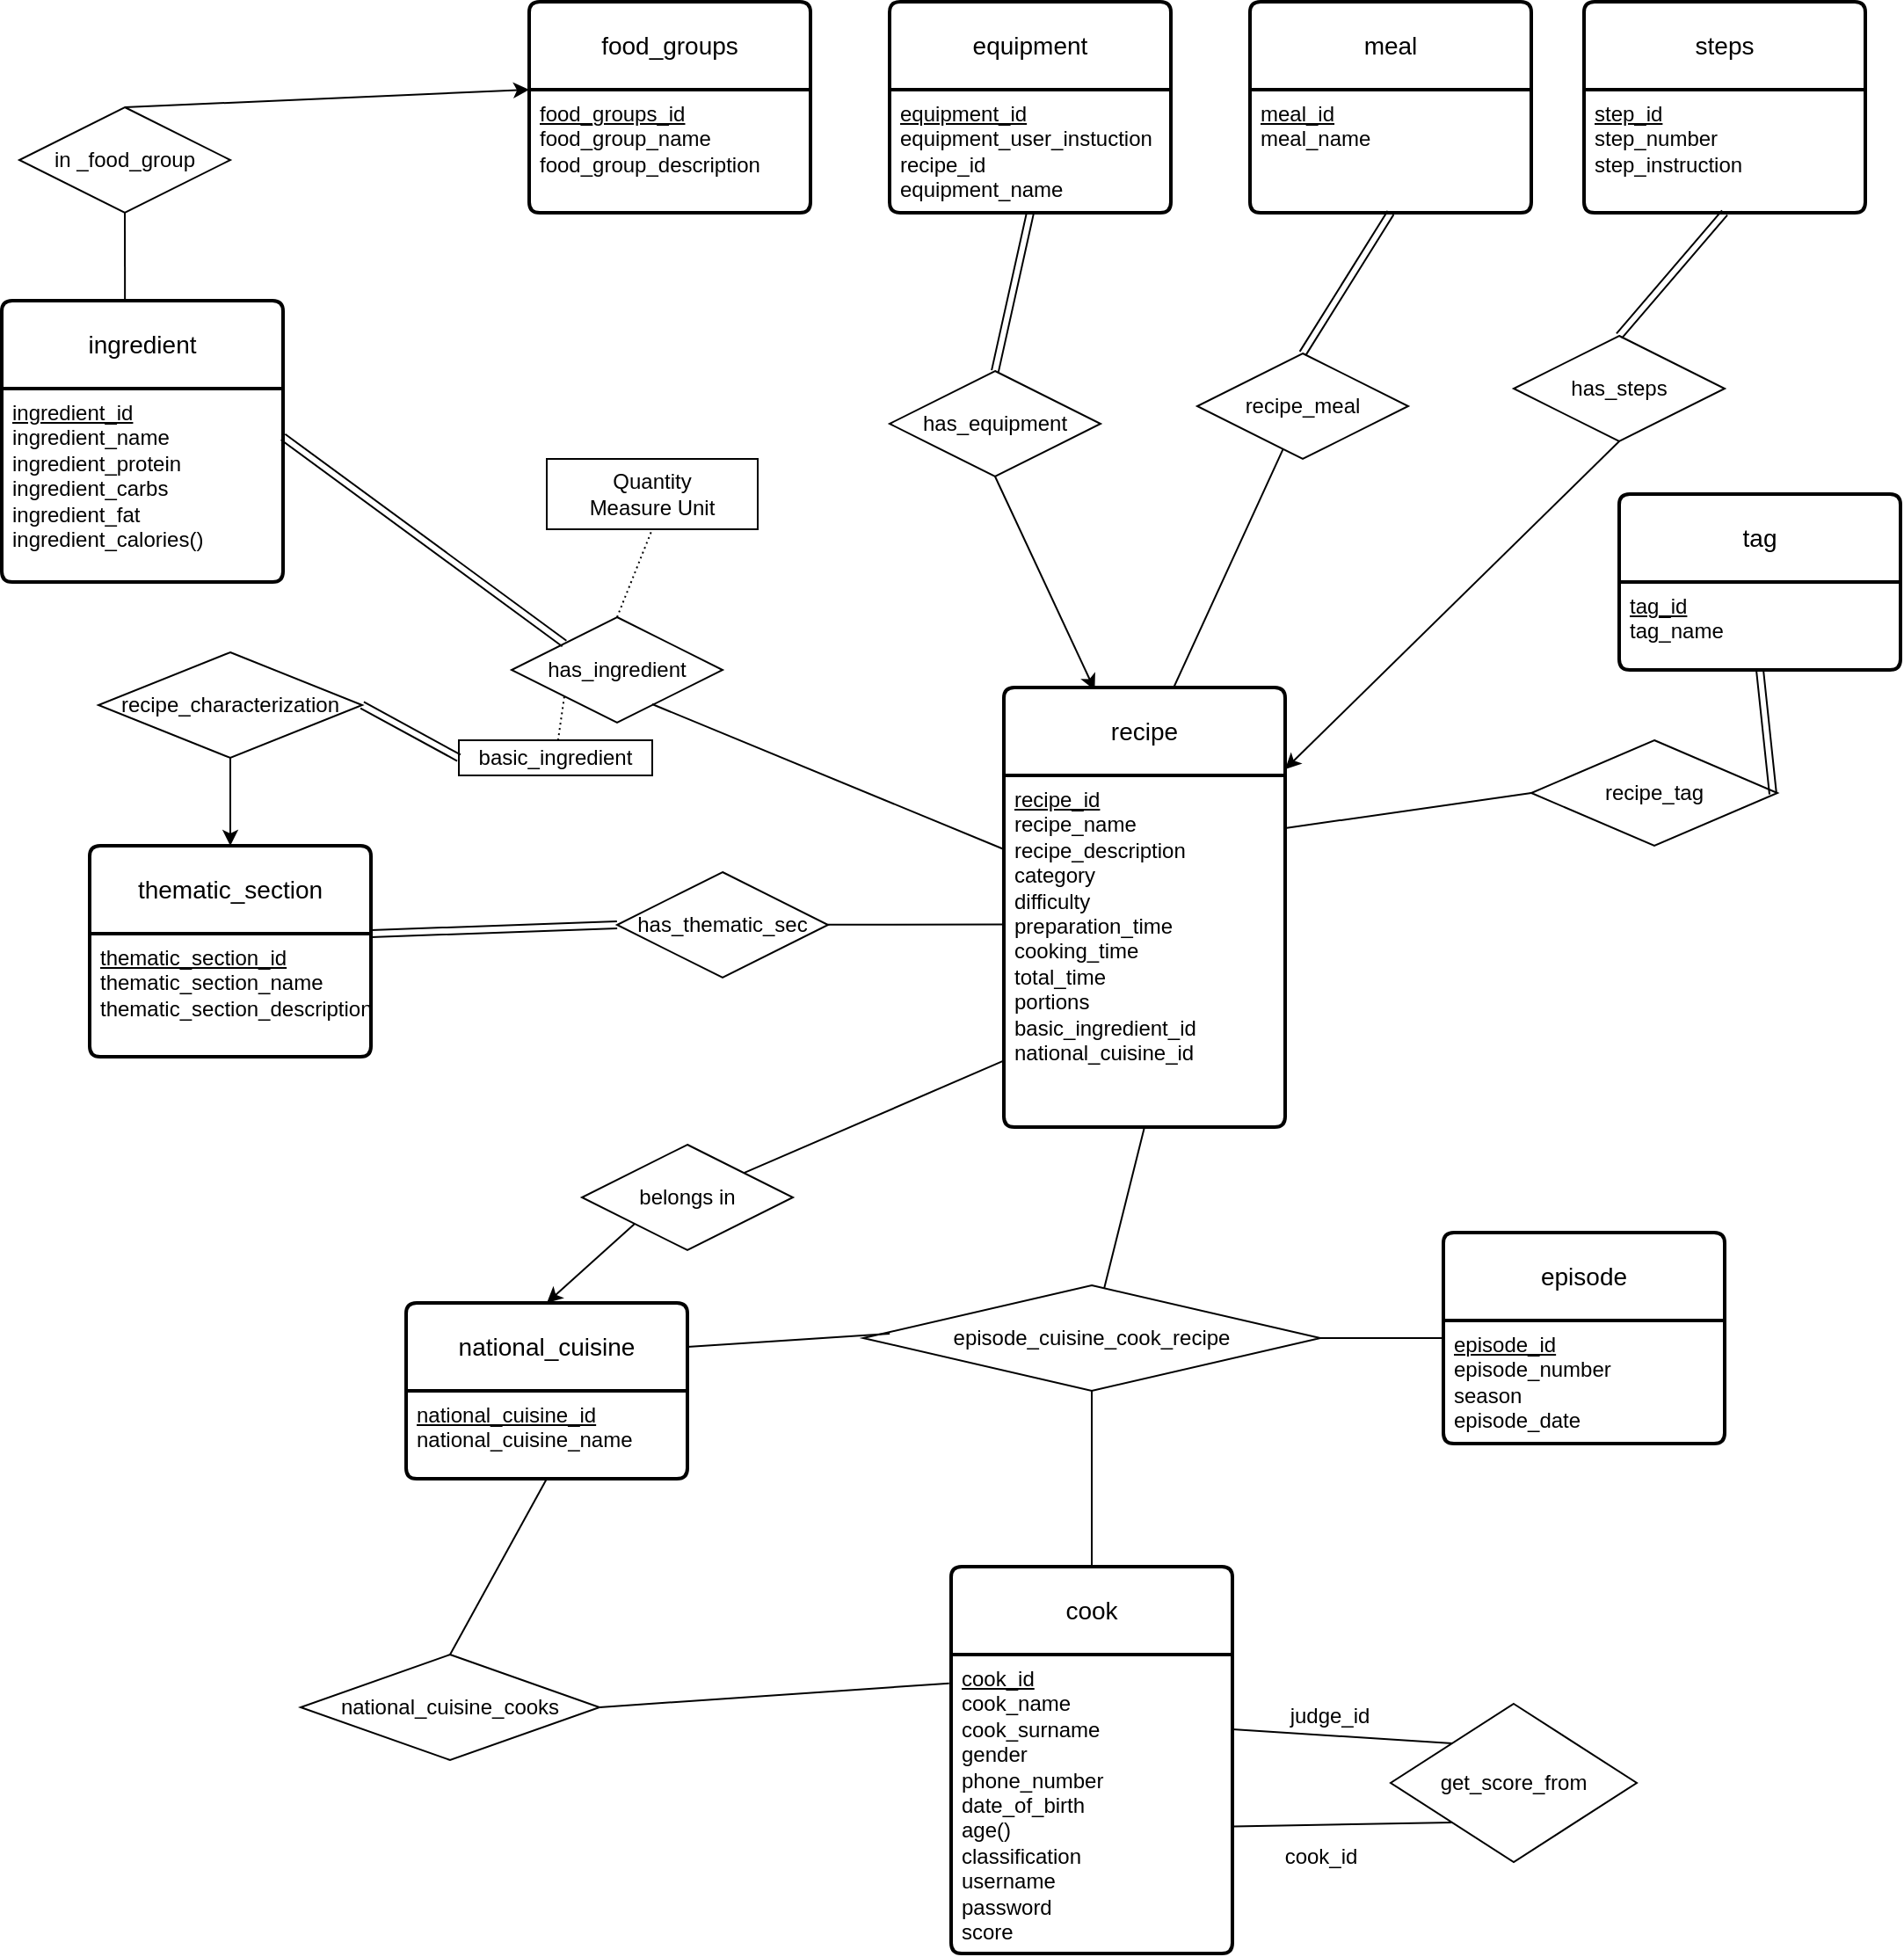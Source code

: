 <mxfile version="24.4.8" type="device">
  <diagram id="R2lEEEUBdFMjLlhIrx00" name="Page-1">
    <mxGraphModel dx="1379" dy="2249" grid="1" gridSize="10" guides="1" tooltips="1" connect="1" arrows="1" fold="1" page="1" pageScale="1" pageWidth="1100" pageHeight="1700" math="0" shadow="0" extFonts="Permanent Marker^https://fonts.googleapis.com/css?family=Permanent+Marker">
      <root>
        <mxCell id="0" />
        <mxCell id="1" parent="0" />
        <mxCell id="Jb-vvu64UjQHD91auUWt-2" value="" style="whiteSpace=wrap;html=1;" parent="1" vertex="1">
          <mxGeometry x="585" y="-1080" width="120" as="geometry" />
        </mxCell>
        <mxCell id="Jb-vvu64UjQHD91auUWt-159" value="has_ingredient" style="shape=rhombus;perimeter=rhombusPerimeter;whiteSpace=wrap;html=1;align=center;" parent="1" vertex="1">
          <mxGeometry x="300" y="-1320" width="120" height="60" as="geometry" />
        </mxCell>
        <mxCell id="Jb-vvu64UjQHD91auUWt-161" value="has_equipment" style="shape=rhombus;perimeter=rhombusPerimeter;whiteSpace=wrap;html=1;align=center;" parent="1" vertex="1">
          <mxGeometry x="515" y="-1460" width="120" height="60" as="geometry" />
        </mxCell>
        <mxCell id="Jb-vvu64UjQHD91auUWt-162" value="recipe_meal" style="shape=rhombus;perimeter=rhombusPerimeter;whiteSpace=wrap;html=1;align=center;" parent="1" vertex="1">
          <mxGeometry x="690" y="-1470" width="120" height="60" as="geometry" />
        </mxCell>
        <mxCell id="Jb-vvu64UjQHD91auUWt-163" value="has_steps" style="shape=rhombus;perimeter=rhombusPerimeter;whiteSpace=wrap;html=1;align=center;" parent="1" vertex="1">
          <mxGeometry x="870" y="-1480" width="120" height="60" as="geometry" />
        </mxCell>
        <mxCell id="Jb-vvu64UjQHD91auUWt-165" value="has_thematic_sec" style="shape=rhombus;perimeter=rhombusPerimeter;whiteSpace=wrap;html=1;align=center;" parent="1" vertex="1">
          <mxGeometry x="360" y="-1175" width="120" height="60" as="geometry" />
        </mxCell>
        <mxCell id="Jb-vvu64UjQHD91auUWt-166" value="in _food_group" style="shape=rhombus;perimeter=rhombusPerimeter;whiteSpace=wrap;html=1;align=center;" parent="1" vertex="1">
          <mxGeometry x="20" y="-1610" width="120" height="60" as="geometry" />
        </mxCell>
        <mxCell id="Jb-vvu64UjQHD91auUWt-167" value="recipe_tag" style="shape=rhombus;perimeter=rhombusPerimeter;whiteSpace=wrap;html=1;align=center;" parent="1" vertex="1">
          <mxGeometry x="880" y="-1250" width="140" height="60" as="geometry" />
        </mxCell>
        <mxCell id="Jb-vvu64UjQHD91auUWt-169" value="episode_cuisine_cook_recipe" style="shape=rhombus;perimeter=rhombusPerimeter;whiteSpace=wrap;html=1;align=center;" parent="1" vertex="1">
          <mxGeometry x="500" y="-940" width="260" height="60" as="geometry" />
        </mxCell>
        <mxCell id="Jb-vvu64UjQHD91auUWt-170" value="belongs in" style="shape=rhombus;perimeter=rhombusPerimeter;whiteSpace=wrap;html=1;align=center;" parent="1" vertex="1">
          <mxGeometry x="340" y="-1020" width="120" height="60" as="geometry" />
        </mxCell>
        <mxCell id="Jb-vvu64UjQHD91auUWt-171" value="national_cuisine_cooks" style="shape=rhombus;perimeter=rhombusPerimeter;whiteSpace=wrap;html=1;align=center;" parent="1" vertex="1">
          <mxGeometry x="180" y="-730" width="170" height="60" as="geometry" />
        </mxCell>
        <mxCell id="Jb-vvu64UjQHD91auUWt-226" value="" style="endArrow=classic;html=1;rounded=0;entryX=0;entryY=0;entryDx=0;entryDy=0;exitX=0.5;exitY=0;exitDx=0;exitDy=0;" parent="1" source="Jb-vvu64UjQHD91auUWt-166" target="Jb-vvu64UjQHD91auUWt-279" edge="1">
          <mxGeometry width="50" height="50" relative="1" as="geometry">
            <mxPoint x="150" y="-1650" as="sourcePoint" />
            <mxPoint x="210" y="-1650" as="targetPoint" />
          </mxGeometry>
        </mxCell>
        <mxCell id="Jb-vvu64UjQHD91auUWt-229" value="" style="endArrow=classic;html=1;rounded=0;entryX=0.323;entryY=0.006;entryDx=0;entryDy=0;entryPerimeter=0;exitX=0.5;exitY=1;exitDx=0;exitDy=0;" parent="1" source="Jb-vvu64UjQHD91auUWt-161" target="Jb-vvu64UjQHD91auUWt-262" edge="1">
          <mxGeometry width="50" height="50" relative="1" as="geometry">
            <mxPoint x="607.5" y="-1350" as="sourcePoint" />
            <mxPoint x="619" y="-1280.72" as="targetPoint" />
            <Array as="points" />
          </mxGeometry>
        </mxCell>
        <mxCell id="Jb-vvu64UjQHD91auUWt-230" value="" style="endArrow=none;html=1;rounded=0;entryX=0.438;entryY=0;entryDx=0;entryDy=0;entryPerimeter=0;exitX=0.5;exitY=1;exitDx=0;exitDy=0;" parent="1" source="Jb-vvu64UjQHD91auUWt-166" target="Jb-vvu64UjQHD91auUWt-270" edge="1">
          <mxGeometry relative="1" as="geometry">
            <mxPoint y="-1570" as="sourcePoint" />
            <mxPoint x="160" y="-1570" as="targetPoint" />
          </mxGeometry>
        </mxCell>
        <mxCell id="Jb-vvu64UjQHD91auUWt-232" value="" style="endArrow=none;html=1;rounded=0;" parent="1" target="Jb-vvu64UjQHD91auUWt-262" edge="1">
          <mxGeometry relative="1" as="geometry">
            <mxPoint x="380" y="-1270.5" as="sourcePoint" />
            <mxPoint x="570" y="-1260" as="targetPoint" />
          </mxGeometry>
        </mxCell>
        <mxCell id="Jb-vvu64UjQHD91auUWt-234" value="" style="endArrow=none;html=1;rounded=0;exitX=0.603;exitY=0.001;exitDx=0;exitDy=0;exitPerimeter=0;" parent="1" source="Jb-vvu64UjQHD91auUWt-262" target="Jb-vvu64UjQHD91auUWt-162" edge="1">
          <mxGeometry relative="1" as="geometry">
            <mxPoint x="665" y="-1280" as="sourcePoint" />
            <mxPoint x="830" y="-1365.5" as="targetPoint" />
          </mxGeometry>
        </mxCell>
        <mxCell id="Jb-vvu64UjQHD91auUWt-240" value="" style="endArrow=classic;html=1;rounded=0;exitX=0.5;exitY=1;exitDx=0;exitDy=0;" parent="1" source="Jb-vvu64UjQHD91auUWt-163" target="Jb-vvu64UjQHD91auUWt-262" edge="1">
          <mxGeometry width="50" height="50" relative="1" as="geometry">
            <mxPoint x="830" y="-1210" as="sourcePoint" />
            <mxPoint x="790.75" y="-1265.84" as="targetPoint" />
          </mxGeometry>
        </mxCell>
        <mxCell id="Jb-vvu64UjQHD91auUWt-243" value="" style="endArrow=none;html=1;rounded=0;entryX=0;entryY=0.143;entryDx=0;entryDy=0;entryPerimeter=0;exitX=1;exitY=0.5;exitDx=0;exitDy=0;" parent="1" source="Jb-vvu64UjQHD91auUWt-169" target="Jb-vvu64UjQHD91auUWt-292" edge="1">
          <mxGeometry relative="1" as="geometry">
            <mxPoint x="775" y="-900" as="sourcePoint" />
            <mxPoint x="981.8" y="-897" as="targetPoint" />
          </mxGeometry>
        </mxCell>
        <mxCell id="Jb-vvu64UjQHD91auUWt-244" value="" style="endArrow=none;html=1;rounded=0;entryX=0.5;entryY=1;entryDx=0;entryDy=0;" parent="1" source="Jb-vvu64UjQHD91auUWt-169" target="Jb-vvu64UjQHD91auUWt-263" edge="1">
          <mxGeometry relative="1" as="geometry">
            <mxPoint x="615" y="-970" as="sourcePoint" />
            <mxPoint x="727.5" y="-1040" as="targetPoint" />
          </mxGeometry>
        </mxCell>
        <mxCell id="Jb-vvu64UjQHD91auUWt-245" value="" style="endArrow=none;html=1;rounded=0;exitX=0.5;exitY=0;exitDx=0;exitDy=0;" parent="1" source="Jb-vvu64UjQHD91auUWt-289" target="Jb-vvu64UjQHD91auUWt-169" edge="1">
          <mxGeometry relative="1" as="geometry">
            <mxPoint x="527.28" y="-737.8" as="sourcePoint" />
            <mxPoint x="690" y="-770" as="targetPoint" />
          </mxGeometry>
        </mxCell>
        <mxCell id="Jb-vvu64UjQHD91auUWt-246" value="" style="endArrow=none;html=1;rounded=0;entryX=0.058;entryY=0.459;entryDx=0;entryDy=0;entryPerimeter=0;exitX=1;exitY=0.25;exitDx=0;exitDy=0;" parent="1" target="Jb-vvu64UjQHD91auUWt-169" edge="1" source="Jb-vvu64UjQHD91auUWt-285">
          <mxGeometry relative="1" as="geometry">
            <mxPoint x="310.18" y="-910.31" as="sourcePoint" />
            <mxPoint x="360" y="-810" as="targetPoint" />
          </mxGeometry>
        </mxCell>
        <mxCell id="Jb-vvu64UjQHD91auUWt-247" value="" style="endArrow=classic;html=1;rounded=0;entryX=0.5;entryY=0;entryDx=0;entryDy=0;exitX=0;exitY=1;exitDx=0;exitDy=0;" parent="1" source="Jb-vvu64UjQHD91auUWt-170" target="Jb-vvu64UjQHD91auUWt-285" edge="1">
          <mxGeometry width="50" height="50" relative="1" as="geometry">
            <mxPoint x="210" y="-870" as="sourcePoint" />
            <mxPoint x="310" y="-930" as="targetPoint" />
          </mxGeometry>
        </mxCell>
        <mxCell id="Jb-vvu64UjQHD91auUWt-248" value="" style="endArrow=none;html=1;rounded=0;entryX=-0.005;entryY=0.813;entryDx=0;entryDy=0;entryPerimeter=0;" parent="1" source="Jb-vvu64UjQHD91auUWt-170" target="Jb-vvu64UjQHD91auUWt-263" edge="1">
          <mxGeometry relative="1" as="geometry">
            <mxPoint x="400" y="-980" as="sourcePoint" />
            <mxPoint x="570" y="-1060" as="targetPoint" />
          </mxGeometry>
        </mxCell>
        <mxCell id="Jb-vvu64UjQHD91auUWt-251" value="" style="endArrow=none;html=1;rounded=0;entryX=-0.005;entryY=0.424;entryDx=0;entryDy=0;entryPerimeter=0;" parent="1" source="Jb-vvu64UjQHD91auUWt-165" target="Jb-vvu64UjQHD91auUWt-263" edge="1">
          <mxGeometry relative="1" as="geometry">
            <mxPoint x="355" y="-1150" as="sourcePoint" />
            <mxPoint x="541" y="-1155.92" as="targetPoint" />
          </mxGeometry>
        </mxCell>
        <mxCell id="Jb-vvu64UjQHD91auUWt-252" value="" style="endArrow=none;html=1;rounded=0;entryX=-0.007;entryY=0.096;entryDx=0;entryDy=0;exitX=1;exitY=0.5;exitDx=0;exitDy=0;entryPerimeter=0;" parent="1" source="Jb-vvu64UjQHD91auUWt-171" target="Jb-vvu64UjQHD91auUWt-290" edge="1">
          <mxGeometry relative="1" as="geometry">
            <mxPoint x="370" y="-710" as="sourcePoint" />
            <mxPoint x="418.38" y="-621.95" as="targetPoint" />
          </mxGeometry>
        </mxCell>
        <mxCell id="Jb-vvu64UjQHD91auUWt-253" value="" style="endArrow=none;html=1;rounded=0;entryX=0.5;entryY=0;entryDx=0;entryDy=0;exitX=0.5;exitY=1;exitDx=0;exitDy=0;" parent="1" source="Jb-vvu64UjQHD91auUWt-286" target="Jb-vvu64UjQHD91auUWt-171" edge="1">
          <mxGeometry relative="1" as="geometry">
            <mxPoint x="160" y="-730" as="sourcePoint" />
            <mxPoint x="320" y="-730" as="targetPoint" />
          </mxGeometry>
        </mxCell>
        <mxCell id="Jb-vvu64UjQHD91auUWt-254" value="equipment" style="swimlane;childLayout=stackLayout;horizontal=1;startSize=50;horizontalStack=0;rounded=1;fontSize=14;fontStyle=0;strokeWidth=2;resizeParent=0;resizeLast=1;shadow=0;dashed=0;align=center;arcSize=4;whiteSpace=wrap;html=1;" parent="1" vertex="1">
          <mxGeometry x="515" y="-1670" width="160" height="120" as="geometry" />
        </mxCell>
        <mxCell id="Jb-vvu64UjQHD91auUWt-255" value="&lt;div&gt;&lt;u&gt;equipment_id&lt;/u&gt;&lt;/div&gt;&lt;div&gt;equipment_user_instuction&lt;/div&gt;&lt;div&gt;recipe_id&lt;/div&gt;&lt;div&gt;equipment_name&lt;/div&gt;" style="align=left;strokeColor=none;fillColor=none;spacingLeft=4;fontSize=12;verticalAlign=top;resizable=0;rotatable=0;part=1;html=1;" parent="Jb-vvu64UjQHD91auUWt-254" vertex="1">
          <mxGeometry y="50" width="160" height="70" as="geometry" />
        </mxCell>
        <mxCell id="Jb-vvu64UjQHD91auUWt-256" value="meal" style="swimlane;childLayout=stackLayout;horizontal=1;startSize=50;horizontalStack=0;rounded=1;fontSize=14;fontStyle=0;strokeWidth=2;resizeParent=0;resizeLast=1;shadow=0;dashed=0;align=center;arcSize=4;whiteSpace=wrap;html=1;" parent="1" vertex="1">
          <mxGeometry x="720" y="-1670" width="160" height="120" as="geometry" />
        </mxCell>
        <mxCell id="Jb-vvu64UjQHD91auUWt-257" value="&lt;u&gt;meal_id&lt;/u&gt;&lt;div&gt;meal_name&lt;/div&gt;" style="align=left;strokeColor=none;fillColor=none;spacingLeft=4;fontSize=12;verticalAlign=top;resizable=0;rotatable=0;part=1;html=1;" parent="Jb-vvu64UjQHD91auUWt-256" vertex="1">
          <mxGeometry y="50" width="160" height="70" as="geometry" />
        </mxCell>
        <mxCell id="Jb-vvu64UjQHD91auUWt-258" value="steps" style="swimlane;childLayout=stackLayout;horizontal=1;startSize=50;horizontalStack=0;rounded=1;fontSize=14;fontStyle=0;strokeWidth=2;resizeParent=0;resizeLast=1;shadow=0;dashed=0;align=center;arcSize=4;whiteSpace=wrap;html=1;" parent="1" vertex="1">
          <mxGeometry x="910" y="-1670" width="160" height="120" as="geometry" />
        </mxCell>
        <mxCell id="Jb-vvu64UjQHD91auUWt-259" value="&lt;u&gt;step_id&lt;/u&gt;&lt;div&gt;step_number&lt;/div&gt;&lt;div&gt;step_instruction&lt;/div&gt;" style="align=left;strokeColor=none;fillColor=none;spacingLeft=4;fontSize=12;verticalAlign=top;resizable=0;rotatable=0;part=1;html=1;" parent="Jb-vvu64UjQHD91auUWt-258" vertex="1">
          <mxGeometry y="50" width="160" height="70" as="geometry" />
        </mxCell>
        <mxCell id="Jb-vvu64UjQHD91auUWt-260" value="tag" style="swimlane;childLayout=stackLayout;horizontal=1;startSize=50;horizontalStack=0;rounded=1;fontSize=14;fontStyle=0;strokeWidth=2;resizeParent=0;resizeLast=1;shadow=0;dashed=0;align=center;arcSize=4;whiteSpace=wrap;html=1;" parent="1" vertex="1">
          <mxGeometry x="930" y="-1390" width="160" height="100" as="geometry" />
        </mxCell>
        <mxCell id="Jb-vvu64UjQHD91auUWt-261" value="&lt;u&gt;tag_id&lt;/u&gt;&lt;div&gt;tag_name&lt;/div&gt;" style="align=left;strokeColor=none;fillColor=none;spacingLeft=4;fontSize=12;verticalAlign=top;resizable=0;rotatable=0;part=1;html=1;" parent="Jb-vvu64UjQHD91auUWt-260" vertex="1">
          <mxGeometry y="50" width="160" height="50" as="geometry" />
        </mxCell>
        <mxCell id="Jb-vvu64UjQHD91auUWt-262" value="recipe" style="swimlane;childLayout=stackLayout;horizontal=1;startSize=50;horizontalStack=0;rounded=1;fontSize=14;fontStyle=0;strokeWidth=2;resizeParent=0;resizeLast=1;shadow=0;dashed=0;align=center;arcSize=4;whiteSpace=wrap;html=1;" parent="1" vertex="1">
          <mxGeometry x="580" y="-1280" width="160" height="250" as="geometry" />
        </mxCell>
        <mxCell id="Jb-vvu64UjQHD91auUWt-263" value="&lt;u&gt;recipe_id&lt;/u&gt;&lt;div&gt;recipe_name&lt;/div&gt;&lt;div&gt;recipe_description&lt;/div&gt;&lt;div&gt;category&lt;/div&gt;&lt;div&gt;difficulty&lt;/div&gt;&lt;div&gt;preparation_time&lt;/div&gt;&lt;div&gt;cooking_time&lt;/div&gt;&lt;div&gt;total_time&lt;/div&gt;&lt;div&gt;portions&lt;/div&gt;&lt;div&gt;basic_ingredient_id&lt;/div&gt;&lt;div&gt;national_cuisine_id&lt;/div&gt;" style="align=left;strokeColor=none;fillColor=none;spacingLeft=4;fontSize=12;verticalAlign=top;resizable=0;rotatable=0;part=1;html=1;" parent="Jb-vvu64UjQHD91auUWt-262" vertex="1">
          <mxGeometry y="50" width="160" height="200" as="geometry" />
        </mxCell>
        <mxCell id="Jb-vvu64UjQHD91auUWt-269" value="" style="endArrow=none;html=1;rounded=0;entryX=0;entryY=0.5;entryDx=0;entryDy=0;" parent="1" target="Jb-vvu64UjQHD91auUWt-167" edge="1">
          <mxGeometry relative="1" as="geometry">
            <mxPoint x="740" y="-1200" as="sourcePoint" />
            <mxPoint x="900" y="-1200" as="targetPoint" />
          </mxGeometry>
        </mxCell>
        <mxCell id="Jb-vvu64UjQHD91auUWt-270" value="ingredient" style="swimlane;childLayout=stackLayout;horizontal=1;startSize=50;horizontalStack=0;rounded=1;fontSize=14;fontStyle=0;strokeWidth=2;resizeParent=0;resizeLast=1;shadow=0;dashed=0;align=center;arcSize=4;whiteSpace=wrap;html=1;perimeterSpacing=0;" parent="1" vertex="1">
          <mxGeometry x="10" y="-1500" width="160" height="160" as="geometry" />
        </mxCell>
        <mxCell id="Jb-vvu64UjQHD91auUWt-271" value="&lt;div&gt;&lt;u&gt;ingredient_id&lt;/u&gt;&lt;br&gt;&lt;/div&gt;ingredient_name&lt;div&gt;ingredient_protein&lt;/div&gt;&lt;div&gt;ingredient_carbs&lt;/div&gt;&lt;div&gt;ingredient_fat&lt;/div&gt;&lt;div&gt;ingredient_calories()&lt;/div&gt;" style="align=left;strokeColor=none;fillColor=none;spacingLeft=4;fontSize=12;verticalAlign=top;resizable=0;rotatable=0;part=1;html=1;" parent="Jb-vvu64UjQHD91auUWt-270" vertex="1">
          <mxGeometry y="50" width="160" height="110" as="geometry" />
        </mxCell>
        <mxCell id="Jb-vvu64UjQHD91auUWt-278" value="food_groups" style="swimlane;childLayout=stackLayout;horizontal=1;startSize=50;horizontalStack=0;rounded=1;fontSize=14;fontStyle=0;strokeWidth=2;resizeParent=0;resizeLast=1;shadow=0;dashed=0;align=center;arcSize=4;whiteSpace=wrap;html=1;" parent="1" vertex="1">
          <mxGeometry x="310" y="-1670" width="160" height="120" as="geometry" />
        </mxCell>
        <mxCell id="Jb-vvu64UjQHD91auUWt-279" value="&lt;u&gt;food_groups_id&lt;/u&gt;&lt;div&gt;food_group_name&lt;/div&gt;&lt;div&gt;food_group_description&lt;/div&gt;" style="align=left;strokeColor=none;fillColor=none;spacingLeft=4;fontSize=12;verticalAlign=top;resizable=0;rotatable=0;part=1;html=1;" parent="Jb-vvu64UjQHD91auUWt-278" vertex="1">
          <mxGeometry y="50" width="160" height="70" as="geometry" />
        </mxCell>
        <mxCell id="Jb-vvu64UjQHD91auUWt-280" value="thematic_section" style="swimlane;childLayout=stackLayout;horizontal=1;startSize=50;horizontalStack=0;rounded=1;fontSize=14;fontStyle=0;strokeWidth=2;resizeParent=0;resizeLast=1;shadow=0;dashed=0;align=center;arcSize=4;whiteSpace=wrap;html=1;" parent="1" vertex="1">
          <mxGeometry x="60" y="-1190" width="160" height="120" as="geometry" />
        </mxCell>
        <mxCell id="Jb-vvu64UjQHD91auUWt-281" value="&lt;u&gt;thematic_section_id&lt;/u&gt;&lt;div&gt;thematic_section_name&lt;/div&gt;&lt;div&gt;thematic_section_description&lt;/div&gt;" style="align=left;strokeColor=none;fillColor=none;spacingLeft=4;fontSize=12;verticalAlign=top;resizable=0;rotatable=0;part=1;html=1;" parent="Jb-vvu64UjQHD91auUWt-280" vertex="1">
          <mxGeometry y="50" width="160" height="70" as="geometry" />
        </mxCell>
        <mxCell id="Jb-vvu64UjQHD91auUWt-285" value="national_cuisine" style="swimlane;childLayout=stackLayout;horizontal=1;startSize=50;horizontalStack=0;rounded=1;fontSize=14;fontStyle=0;strokeWidth=2;resizeParent=0;resizeLast=1;shadow=0;dashed=0;align=center;arcSize=4;whiteSpace=wrap;html=1;" parent="1" vertex="1">
          <mxGeometry x="240" y="-930" width="160" height="100" as="geometry" />
        </mxCell>
        <mxCell id="Jb-vvu64UjQHD91auUWt-286" value="&lt;u&gt;national_cuisine_id&lt;/u&gt;&lt;div&gt;national_cuisine_name&lt;/div&gt;" style="align=left;strokeColor=none;fillColor=none;spacingLeft=4;fontSize=12;verticalAlign=top;resizable=0;rotatable=0;part=1;html=1;" parent="Jb-vvu64UjQHD91auUWt-285" vertex="1">
          <mxGeometry y="50" width="160" height="50" as="geometry" />
        </mxCell>
        <mxCell id="Jb-vvu64UjQHD91auUWt-289" value="cook" style="swimlane;childLayout=stackLayout;horizontal=1;startSize=50;horizontalStack=0;rounded=1;fontSize=14;fontStyle=0;strokeWidth=2;resizeParent=0;resizeLast=1;shadow=0;dashed=0;align=center;arcSize=4;whiteSpace=wrap;html=1;" parent="1" vertex="1">
          <mxGeometry x="550" y="-780" width="160" height="220" as="geometry" />
        </mxCell>
        <mxCell id="Jb-vvu64UjQHD91auUWt-290" value="&lt;u&gt;cook_id&lt;/u&gt;&lt;div&gt;cook_name&lt;/div&gt;&lt;div&gt;cook_surname&lt;/div&gt;&lt;div&gt;gender&lt;/div&gt;&lt;div&gt;phone_number&lt;/div&gt;&lt;div&gt;date_of_birth&lt;/div&gt;&lt;div&gt;age()&lt;/div&gt;&lt;div&gt;classification&lt;/div&gt;&lt;div&gt;username&lt;/div&gt;&lt;div&gt;password&lt;/div&gt;&lt;div&gt;score&lt;/div&gt;" style="align=left;strokeColor=none;fillColor=none;spacingLeft=4;fontSize=12;verticalAlign=top;resizable=0;rotatable=0;part=1;html=1;" parent="Jb-vvu64UjQHD91auUWt-289" vertex="1">
          <mxGeometry y="50" width="160" height="170" as="geometry" />
        </mxCell>
        <mxCell id="Jb-vvu64UjQHD91auUWt-291" value="episode" style="swimlane;childLayout=stackLayout;horizontal=1;startSize=50;horizontalStack=0;rounded=1;fontSize=14;fontStyle=0;strokeWidth=2;resizeParent=0;resizeLast=1;shadow=0;dashed=0;align=center;arcSize=4;whiteSpace=wrap;html=1;" parent="1" vertex="1">
          <mxGeometry x="830" y="-970" width="160" height="120" as="geometry" />
        </mxCell>
        <mxCell id="Jb-vvu64UjQHD91auUWt-292" value="&lt;u&gt;episode_id&lt;/u&gt;&lt;div&gt;episode_number&lt;/div&gt;&lt;div&gt;season&lt;/div&gt;&lt;div&gt;episode_date&lt;/div&gt;" style="align=left;strokeColor=none;fillColor=none;spacingLeft=4;fontSize=12;verticalAlign=top;resizable=0;rotatable=0;part=1;html=1;" parent="Jb-vvu64UjQHD91auUWt-291" vertex="1">
          <mxGeometry y="50" width="160" height="70" as="geometry" />
        </mxCell>
        <mxCell id="cnZtesOjh4T5zc8Z55ls-1" value="" style="shape=link;html=1;rounded=0;exitX=0.5;exitY=1;exitDx=0;exitDy=0;entryX=0.5;entryY=0;entryDx=0;entryDy=0;" edge="1" parent="1" source="Jb-vvu64UjQHD91auUWt-255" target="Jb-vvu64UjQHD91auUWt-161">
          <mxGeometry relative="1" as="geometry">
            <mxPoint x="580" y="-1530" as="sourcePoint" />
            <mxPoint x="740" y="-1530" as="targetPoint" />
          </mxGeometry>
        </mxCell>
        <mxCell id="cnZtesOjh4T5zc8Z55ls-3" value="" style="shape=link;html=1;rounded=0;exitX=0.5;exitY=1;exitDx=0;exitDy=0;entryX=0.5;entryY=0;entryDx=0;entryDy=0;" edge="1" parent="1" source="Jb-vvu64UjQHD91auUWt-257" target="Jb-vvu64UjQHD91auUWt-162">
          <mxGeometry relative="1" as="geometry">
            <mxPoint x="830" y="-1540" as="sourcePoint" />
            <mxPoint x="810" y="-1450" as="targetPoint" />
          </mxGeometry>
        </mxCell>
        <mxCell id="cnZtesOjh4T5zc8Z55ls-4" value="" style="shape=link;html=1;rounded=0;exitX=0.5;exitY=1;exitDx=0;exitDy=0;entryX=0.5;entryY=0;entryDx=0;entryDy=0;" edge="1" parent="1" source="Jb-vvu64UjQHD91auUWt-259" target="Jb-vvu64UjQHD91auUWt-163">
          <mxGeometry relative="1" as="geometry">
            <mxPoint x="1045" y="-1540" as="sourcePoint" />
            <mxPoint x="995" y="-1460" as="targetPoint" />
          </mxGeometry>
        </mxCell>
        <mxCell id="cnZtesOjh4T5zc8Z55ls-5" value="" style="shape=link;html=1;rounded=0;exitX=0.5;exitY=1;exitDx=0;exitDy=0;entryX=0.982;entryY=0.51;entryDx=0;entryDy=0;entryPerimeter=0;" edge="1" parent="1" source="Jb-vvu64UjQHD91auUWt-261" target="Jb-vvu64UjQHD91auUWt-167">
          <mxGeometry relative="1" as="geometry">
            <mxPoint x="1060" y="-1320" as="sourcePoint" />
            <mxPoint x="1010" y="-1240" as="targetPoint" />
          </mxGeometry>
        </mxCell>
        <mxCell id="cnZtesOjh4T5zc8Z55ls-6" value="" style="shape=link;html=1;rounded=0;entryX=0;entryY=0;entryDx=0;entryDy=0;exitX=1;exitY=0.25;exitDx=0;exitDy=0;" edge="1" parent="1" source="Jb-vvu64UjQHD91auUWt-271" target="Jb-vvu64UjQHD91auUWt-159">
          <mxGeometry relative="1" as="geometry">
            <mxPoint x="185" y="-1380" as="sourcePoint" />
            <mxPoint x="345" y="-1380" as="targetPoint" />
          </mxGeometry>
        </mxCell>
        <mxCell id="cnZtesOjh4T5zc8Z55ls-8" value="" style="endArrow=none;html=1;rounded=0;dashed=1;dashPattern=1 2;entryX=0;entryY=1;entryDx=0;entryDy=0;" edge="1" parent="1" source="cnZtesOjh4T5zc8Z55ls-10" target="Jb-vvu64UjQHD91auUWt-159">
          <mxGeometry relative="1" as="geometry">
            <mxPoint x="310" y="-1250" as="sourcePoint" />
            <mxPoint x="440" y="-1280" as="targetPoint" />
          </mxGeometry>
        </mxCell>
        <mxCell id="cnZtesOjh4T5zc8Z55ls-11" value="" style="endArrow=none;html=1;rounded=0;dashed=1;dashPattern=1 2;entryX=0;entryY=1;entryDx=0;entryDy=0;" edge="1" parent="1" target="cnZtesOjh4T5zc8Z55ls-10">
          <mxGeometry relative="1" as="geometry">
            <mxPoint x="310" y="-1250" as="sourcePoint" />
            <mxPoint x="330" y="-1275" as="targetPoint" />
          </mxGeometry>
        </mxCell>
        <mxCell id="cnZtesOjh4T5zc8Z55ls-10" value="basic_ingredient" style="rounded=0;whiteSpace=wrap;html=1;" vertex="1" parent="1">
          <mxGeometry x="270" y="-1250" width="110" height="20" as="geometry" />
        </mxCell>
        <mxCell id="cnZtesOjh4T5zc8Z55ls-12" value="Quantity&lt;div&gt;Measure Unit&lt;/div&gt;" style="rounded=0;whiteSpace=wrap;html=1;" vertex="1" parent="1">
          <mxGeometry x="320" y="-1410" width="120" height="40" as="geometry" />
        </mxCell>
        <mxCell id="cnZtesOjh4T5zc8Z55ls-13" value="" style="endArrow=none;html=1;rounded=0;dashed=1;dashPattern=1 2;entryX=0.5;entryY=1;entryDx=0;entryDy=0;exitX=0.5;exitY=0;exitDx=0;exitDy=0;" edge="1" parent="1" source="Jb-vvu64UjQHD91auUWt-159" target="cnZtesOjh4T5zc8Z55ls-12">
          <mxGeometry relative="1" as="geometry">
            <mxPoint x="370" y="-1325" as="sourcePoint" />
            <mxPoint x="374" y="-1350" as="targetPoint" />
          </mxGeometry>
        </mxCell>
        <mxCell id="cnZtesOjh4T5zc8Z55ls-14" value="" style="shape=link;html=1;rounded=0;exitX=0;exitY=0.5;exitDx=0;exitDy=0;entryX=1;entryY=0;entryDx=0;entryDy=0;" edge="1" parent="1" source="Jb-vvu64UjQHD91auUWt-165" target="Jb-vvu64UjQHD91auUWt-281">
          <mxGeometry relative="1" as="geometry">
            <mxPoint x="310" y="-1160" as="sourcePoint" />
            <mxPoint x="290" y="-1070" as="targetPoint" />
          </mxGeometry>
        </mxCell>
        <mxCell id="cnZtesOjh4T5zc8Z55ls-15" value="recipe_characterization" style="shape=rhombus;perimeter=rhombusPerimeter;whiteSpace=wrap;html=1;align=center;" vertex="1" parent="1">
          <mxGeometry x="65" y="-1300" width="150" height="60" as="geometry" />
        </mxCell>
        <mxCell id="cnZtesOjh4T5zc8Z55ls-17" value="" style="shape=link;html=1;rounded=0;entryX=0;entryY=0.5;entryDx=0;entryDy=0;exitX=1;exitY=0.5;exitDx=0;exitDy=0;" edge="1" parent="1" source="cnZtesOjh4T5zc8Z55ls-15" target="cnZtesOjh4T5zc8Z55ls-10">
          <mxGeometry relative="1" as="geometry">
            <mxPoint x="180" y="-1375" as="sourcePoint" />
            <mxPoint x="340" y="-1258" as="targetPoint" />
          </mxGeometry>
        </mxCell>
        <mxCell id="cnZtesOjh4T5zc8Z55ls-18" value="" style="endArrow=classic;html=1;rounded=0;entryX=0.5;entryY=0;entryDx=0;entryDy=0;exitX=0.5;exitY=1;exitDx=0;exitDy=0;" edge="1" parent="1" source="cnZtesOjh4T5zc8Z55ls-15" target="Jb-vvu64UjQHD91auUWt-280">
          <mxGeometry width="50" height="50" relative="1" as="geometry">
            <mxPoint x="60" y="-1260" as="sourcePoint" />
            <mxPoint x="117" y="-1138" as="targetPoint" />
            <Array as="points" />
          </mxGeometry>
        </mxCell>
        <mxCell id="cnZtesOjh4T5zc8Z55ls-21" value="get_score_from" style="rhombus;whiteSpace=wrap;html=1;" vertex="1" parent="1">
          <mxGeometry x="800" y="-702" width="140" height="90" as="geometry" />
        </mxCell>
        <mxCell id="cnZtesOjh4T5zc8Z55ls-22" value="" style="endArrow=none;html=1;rounded=0;exitX=0;exitY=0;exitDx=0;exitDy=0;entryX=1;entryY=0.25;entryDx=0;entryDy=0;" edge="1" parent="1" source="cnZtesOjh4T5zc8Z55ls-21" target="Jb-vvu64UjQHD91auUWt-290">
          <mxGeometry relative="1" as="geometry">
            <mxPoint x="750" y="-676" as="sourcePoint" />
            <mxPoint x="824" y="-800" as="targetPoint" />
          </mxGeometry>
        </mxCell>
        <mxCell id="cnZtesOjh4T5zc8Z55ls-23" value="" style="endArrow=none;html=1;rounded=0;exitX=0;exitY=1;exitDx=0;exitDy=0;entryX=1.004;entryY=0.575;entryDx=0;entryDy=0;entryPerimeter=0;" edge="1" parent="1" source="cnZtesOjh4T5zc8Z55ls-21" target="Jb-vvu64UjQHD91auUWt-290">
          <mxGeometry relative="1" as="geometry">
            <mxPoint x="740" y="-610" as="sourcePoint" />
            <mxPoint x="635" y="-607" as="targetPoint" />
          </mxGeometry>
        </mxCell>
        <mxCell id="cnZtesOjh4T5zc8Z55ls-24" value="cook_id" style="text;html=1;align=center;verticalAlign=middle;resizable=0;points=[];autosize=1;strokeColor=none;fillColor=none;" vertex="1" parent="1">
          <mxGeometry x="730" y="-630" width="60" height="30" as="geometry" />
        </mxCell>
        <mxCell id="cnZtesOjh4T5zc8Z55ls-25" value="judge_id" style="text;html=1;align=center;verticalAlign=middle;resizable=0;points=[];autosize=1;strokeColor=none;fillColor=none;" vertex="1" parent="1">
          <mxGeometry x="730" y="-710" width="70" height="30" as="geometry" />
        </mxCell>
      </root>
    </mxGraphModel>
  </diagram>
</mxfile>
